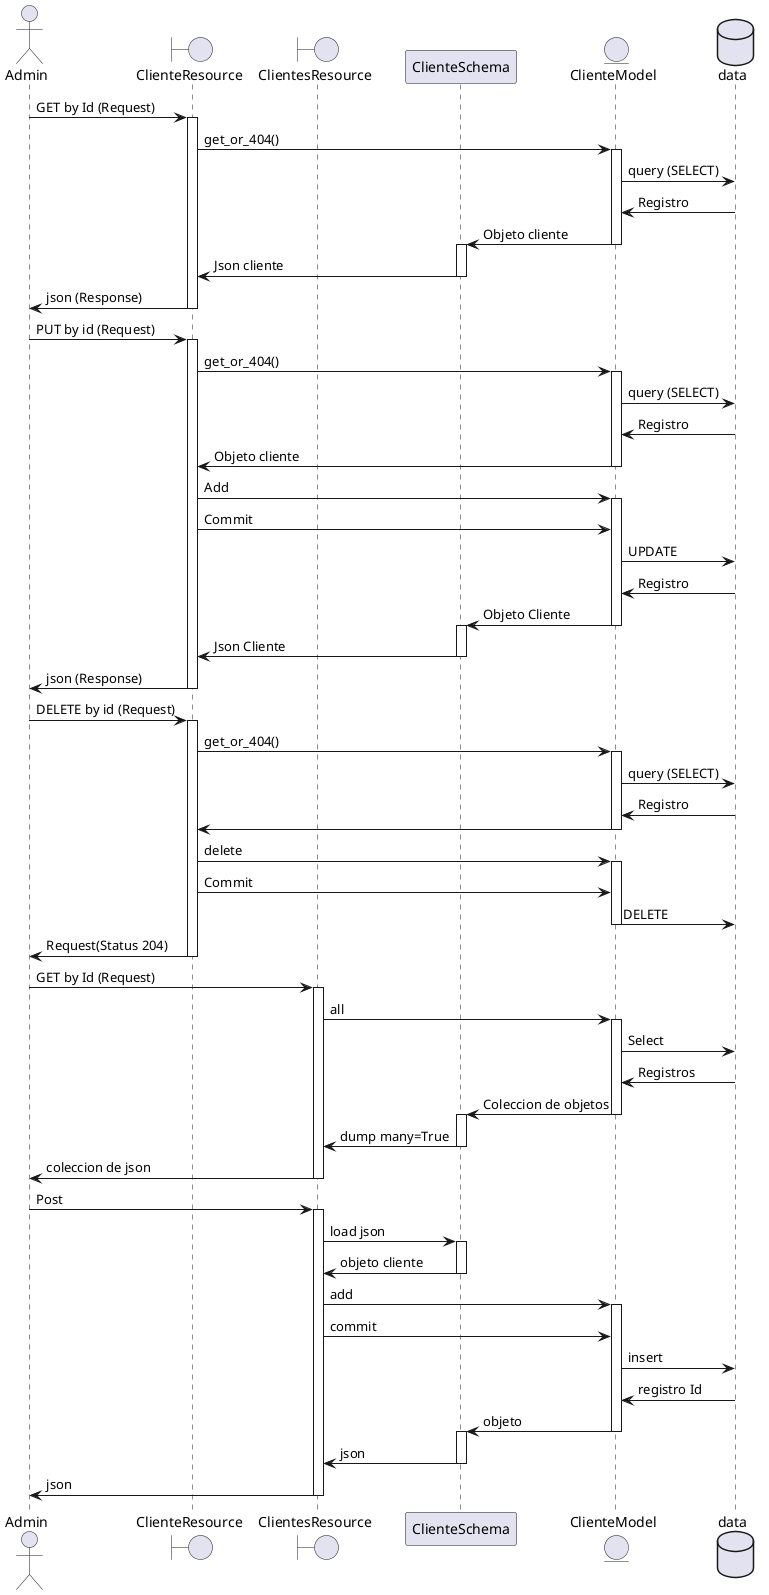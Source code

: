 @startuml
actor Admin 
boundary ClienteResource
boundary ClientesResource
participant ClienteSchema
entity ClienteModel
database data
Admin -> ClienteResource: GET by Id (Request)
activate ClienteResource
ClienteResource -> ClienteModel: get_or_404()
activate ClienteModel
ClienteModel -> data: query (SELECT)
ClienteModel <- data: Registro
ClienteSchema <- ClienteModel: Objeto cliente
deactivate ClienteModel
activate ClienteSchema
ClienteResource <- ClienteSchema: Json cliente
deactivate ClienteSchema
Admin <- ClienteResource: json (Response)
deactivate ClienteResource
Admin -> ClienteResource: PUT by id (Request)
activate ClienteResource
ClienteResource -> ClienteModel: get_or_404()
activate ClienteModel
ClienteModel -> data: query (SELECT)
ClienteModel <- data: Registro
ClienteResource <- ClienteModel: Objeto cliente
deactivate ClienteModel
ClienteResource -> ClienteModel: Add
activate ClienteModel
ClienteResource -> ClienteModel: Commit
ClienteModel -> data: UPDATE
ClienteModel <- data: Registro
ClienteSchema <- ClienteModel: Objeto Cliente
deactivate ClienteModel
activate ClienteSchema
ClienteResource <- ClienteSchema: Json Cliente
deactivate ClienteSchema
Admin <- ClienteResource: json (Response)
deactivate ClienteResource

Admin -> ClienteResource: DELETE by id (Request)
activate ClienteResource
ClienteResource -> ClienteModel: get_or_404()
activate ClienteModel
ClienteModel -> data: query (SELECT)
ClienteModel <- data: Registro
ClienteResource <- ClienteModel
deactivate ClienteModel
ClienteResource -> ClienteModel: delete
activate ClienteModel
ClienteResource -> ClienteModel: Commit
ClienteModel -> data: DELETE
deactivate ClienteModel
Admin <- ClienteResource: Request(Status 204)
deactivate ClienteResource

Admin -> ClientesResource: GET by Id (Request)
activate ClientesResource
ClientesResource -> ClienteModel: all
activate ClienteModel
ClienteModel -> data: Select
ClienteModel <- data: Registros
ClienteSchema <- ClienteModel: Coleccion de objetos
deactivate ClienteModel
activate ClienteSchema
ClientesResource <- ClienteSchema: dump many=True
deactivate ClienteSchema
Admin <- ClientesResource: coleccion de json
deactivate ClientesResource

Admin -> ClientesResource: Post 
activate ClientesResource
ClientesResource -> ClienteSchema: load json
activate ClienteSchema
ClientesResource <- ClienteSchema: objeto cliente
deactivate ClienteSchema
ClientesResource -> ClienteModel: add
activate ClienteModel
ClientesResource -> ClienteModel: commit
ClienteModel -> data: insert
ClienteModel <- data: registro Id
ClienteSchema <- ClienteModel: objeto
deactivate ClienteModel
activate ClienteSchema
ClientesResource <- ClienteSchema: json
deactivate ClienteSchema
Admin <- ClientesResource: json
deactivate ClientesResource


@enduml

